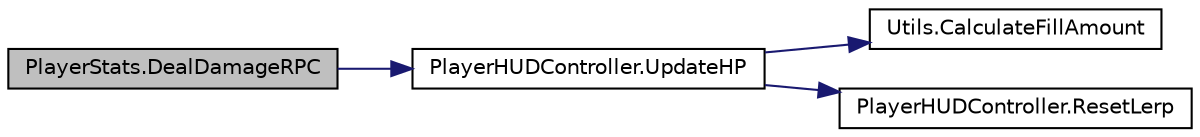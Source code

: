 digraph "PlayerStats.DealDamageRPC"
{
 // INTERACTIVE_SVG=YES
 // LATEX_PDF_SIZE
  edge [fontname="Helvetica",fontsize="10",labelfontname="Helvetica",labelfontsize="10"];
  node [fontname="Helvetica",fontsize="10",shape=record];
  rankdir="LR";
  Node1 [label="PlayerStats.DealDamageRPC",height=0.2,width=0.4,color="black", fillcolor="grey75", style="filled", fontcolor="black",tooltip=" "];
  Node1 -> Node2 [color="midnightblue",fontsize="10",style="solid",fontname="Helvetica"];
  Node2 [label="PlayerHUDController.UpdateHP",height=0.2,width=0.4,color="black", fillcolor="white", style="filled",URL="$class_player_h_u_d_controller.html#ab2461120d3cfef6e83b38062b1373e04",tooltip=" "];
  Node2 -> Node3 [color="midnightblue",fontsize="10",style="solid",fontname="Helvetica"];
  Node3 [label="Utils.CalculateFillAmount",height=0.2,width=0.4,color="black", fillcolor="white", style="filled",URL="$class_utils.html#a459472171f68c903c975020cc5b02fee",tooltip="Calculates the actual normalized fill amount for the image."];
  Node2 -> Node4 [color="midnightblue",fontsize="10",style="solid",fontname="Helvetica"];
  Node4 [label="PlayerHUDController.ResetLerp",height=0.2,width=0.4,color="black", fillcolor="white", style="filled",URL="$class_player_h_u_d_controller.html#ad2c7c75671ae997600550e725a75e136",tooltip=" "];
}
